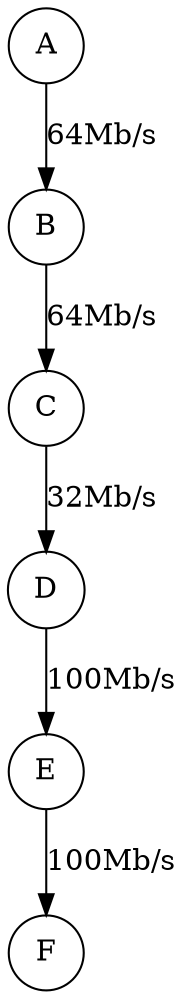 digraph G {
node [shape=circle]
A->B [ label="64Mb/s" ];
B -> C [ label="64Mb/s" ];
C -> D [ label="32Mb/s" ];
D -> E [ label="100Mb/s"];
E -> F [ label="100Mb/s"];

}
